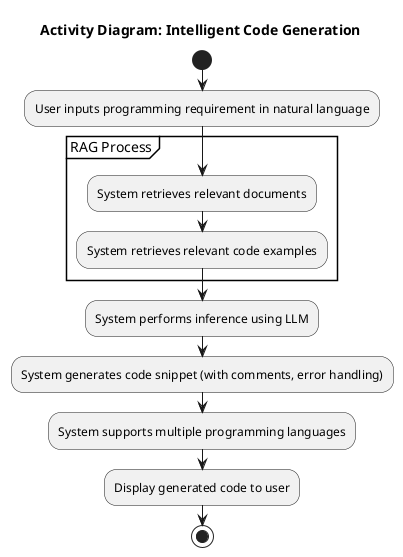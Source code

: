 @startuml
title Activity Diagram: Intelligent Code Generation

start
:User inputs programming requirement in natural language;
partition RAG Process {
  :System retrieves relevant documents;
  :System retrieves relevant code examples;
}
:System performs inference using LLM;
:System generates code snippet (with comments, error handling);
:System supports multiple programming languages;
:Display generated code to user;
stop

@enduml